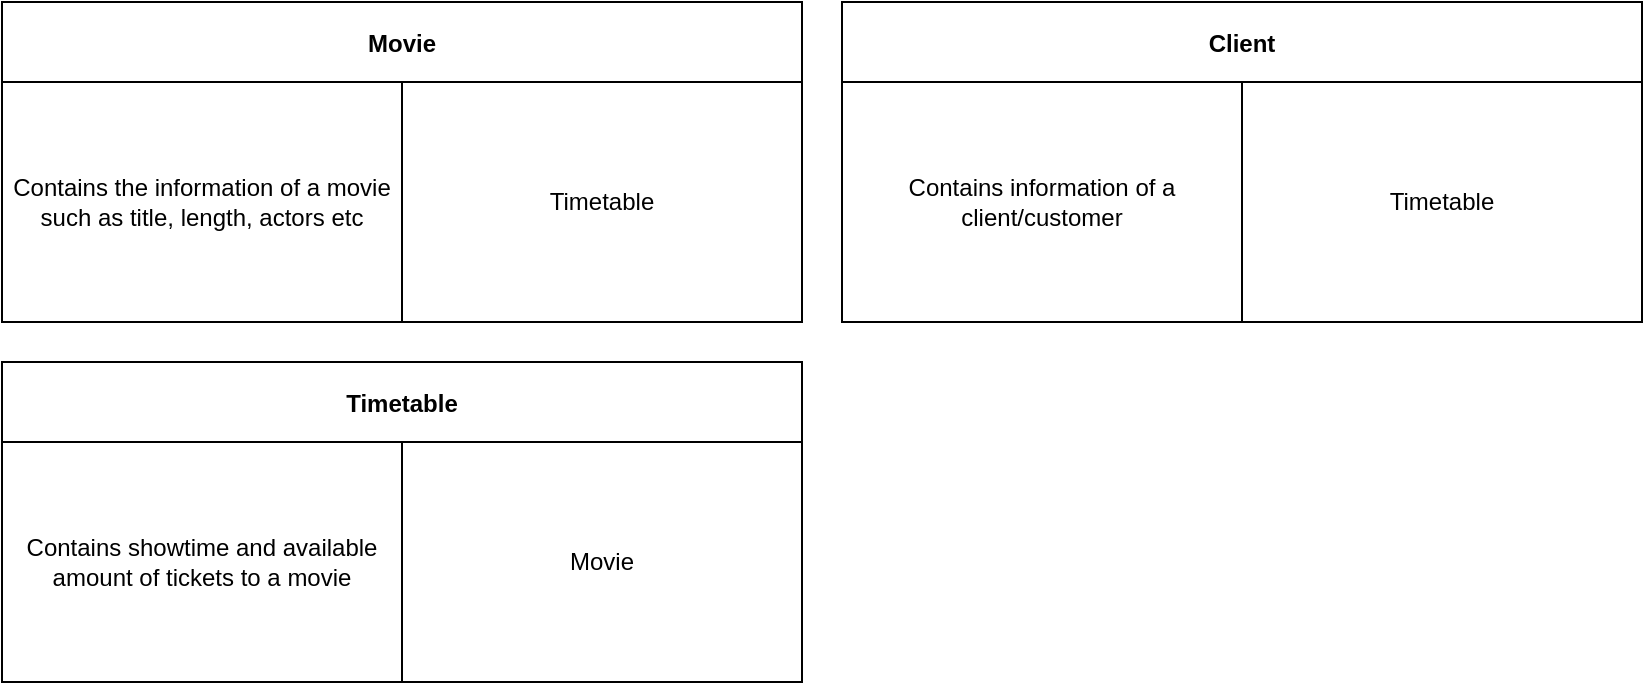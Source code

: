 <mxfile version="20.0.1" type="device"><diagram id="QT6CNqrty0gpGiIAVeY-" name="Page-1"><mxGraphModel dx="886" dy="477" grid="1" gridSize="10" guides="1" tooltips="1" connect="1" arrows="1" fold="1" page="1" pageScale="1" pageWidth="827" pageHeight="1169" math="0" shadow="0"><root><mxCell id="0"/><mxCell id="1" parent="0"/><mxCell id="7gP3v7x6mW11KHfsBpO2-1" value="Movie" style="shape=table;childLayout=tableLayout;startSize=40;collapsible=0;recursiveResize=0;expand=0;fontStyle=1;" vertex="1" parent="1"><mxGeometry x="200" y="230" width="400" height="160" as="geometry"/></mxCell><mxCell id="7gP3v7x6mW11KHfsBpO2-2" value="Actor 1" style="shape=tableRow;horizontal=0;startSize=200;swimlaneHead=0;swimlaneBody=0;top=0;left=0;bottom=0;right=0;dropTarget=0;fillColor=none;collapsible=0;recursiveResize=0;expand=0;fontStyle=1;" vertex="1" parent="7gP3v7x6mW11KHfsBpO2-1"><mxGeometry y="40" width="400" height="120" as="geometry"/></mxCell><mxCell id="7gP3v7x6mW11KHfsBpO2-3" value="" style="swimlane;swimlaneHead=0;swimlaneBody=0;fontStyle=0;connectable=0;fillColor=none;startSize=0;collapsible=0;recursiveResize=0;expand=0;fontStyle=1;" vertex="1" parent="7gP3v7x6mW11KHfsBpO2-2"><mxGeometry x="200" width="66" height="120" as="geometry"><mxRectangle width="66" height="120" as="alternateBounds"/></mxGeometry></mxCell><mxCell id="7gP3v7x6mW11KHfsBpO2-14" value="Timetable" style="rounded=0;whiteSpace=wrap;html=1;" vertex="1" parent="7gP3v7x6mW11KHfsBpO2-3"><mxGeometry width="200" height="120" as="geometry"/></mxCell><mxCell id="7gP3v7x6mW11KHfsBpO2-4" value="" style="swimlane;swimlaneHead=0;swimlaneBody=0;fontStyle=0;connectable=0;fillColor=none;startSize=0;collapsible=0;recursiveResize=0;expand=0;fontStyle=1;" vertex="1" parent="7gP3v7x6mW11KHfsBpO2-2"><mxGeometry x="266" width="68" height="120" as="geometry"><mxRectangle width="68" height="120" as="alternateBounds"/></mxGeometry></mxCell><mxCell id="7gP3v7x6mW11KHfsBpO2-5" value="" style="swimlane;swimlaneHead=0;swimlaneBody=0;fontStyle=0;connectable=0;fillColor=none;startSize=0;collapsible=0;recursiveResize=0;expand=0;fontStyle=1;" vertex="1" parent="7gP3v7x6mW11KHfsBpO2-2"><mxGeometry x="334" width="66" height="120" as="geometry"><mxRectangle width="66" height="120" as="alternateBounds"/></mxGeometry></mxCell><mxCell id="7gP3v7x6mW11KHfsBpO2-21" value="Contains the information of a movie&lt;br&gt;such as title, length, actors etc" style="rounded=0;whiteSpace=wrap;html=1;" vertex="1" parent="1"><mxGeometry x="200" y="270" width="200" height="120" as="geometry"/></mxCell><mxCell id="7gP3v7x6mW11KHfsBpO2-22" value="Timetable" style="shape=table;childLayout=tableLayout;startSize=40;collapsible=0;recursiveResize=0;expand=0;fontStyle=1;" vertex="1" parent="1"><mxGeometry x="200" y="410" width="400" height="160" as="geometry"/></mxCell><mxCell id="7gP3v7x6mW11KHfsBpO2-23" value="Actor 1" style="shape=tableRow;horizontal=0;startSize=200;swimlaneHead=0;swimlaneBody=0;top=0;left=0;bottom=0;right=0;dropTarget=0;fillColor=none;collapsible=0;recursiveResize=0;expand=0;fontStyle=1;" vertex="1" parent="7gP3v7x6mW11KHfsBpO2-22"><mxGeometry y="40" width="400" height="120" as="geometry"/></mxCell><mxCell id="7gP3v7x6mW11KHfsBpO2-24" value="" style="swimlane;swimlaneHead=0;swimlaneBody=0;fontStyle=0;connectable=0;fillColor=none;startSize=0;collapsible=0;recursiveResize=0;expand=0;fontStyle=1;" vertex="1" parent="7gP3v7x6mW11KHfsBpO2-23"><mxGeometry x="200" width="66" height="120" as="geometry"><mxRectangle width="66" height="120" as="alternateBounds"/></mxGeometry></mxCell><mxCell id="7gP3v7x6mW11KHfsBpO2-25" value="Movie" style="rounded=0;whiteSpace=wrap;html=1;" vertex="1" parent="7gP3v7x6mW11KHfsBpO2-24"><mxGeometry width="200" height="120" as="geometry"/></mxCell><mxCell id="7gP3v7x6mW11KHfsBpO2-26" value="" style="swimlane;swimlaneHead=0;swimlaneBody=0;fontStyle=0;connectable=0;fillColor=none;startSize=0;collapsible=0;recursiveResize=0;expand=0;fontStyle=1;" vertex="1" parent="7gP3v7x6mW11KHfsBpO2-23"><mxGeometry x="266" width="68" height="120" as="geometry"><mxRectangle width="68" height="120" as="alternateBounds"/></mxGeometry></mxCell><mxCell id="7gP3v7x6mW11KHfsBpO2-27" value="" style="swimlane;swimlaneHead=0;swimlaneBody=0;fontStyle=0;connectable=0;fillColor=none;startSize=0;collapsible=0;recursiveResize=0;expand=0;fontStyle=1;" vertex="1" parent="7gP3v7x6mW11KHfsBpO2-23"><mxGeometry x="334" width="66" height="120" as="geometry"><mxRectangle width="66" height="120" as="alternateBounds"/></mxGeometry></mxCell><mxCell id="7gP3v7x6mW11KHfsBpO2-28" value="Contains showtime and available amount of tickets to a movie" style="rounded=0;whiteSpace=wrap;html=1;" vertex="1" parent="1"><mxGeometry x="200" y="450" width="200" height="120" as="geometry"/></mxCell><mxCell id="7gP3v7x6mW11KHfsBpO2-29" value="Client" style="shape=table;childLayout=tableLayout;startSize=40;collapsible=0;recursiveResize=0;expand=0;fontStyle=1;" vertex="1" parent="1"><mxGeometry x="620" y="230" width="400" height="160" as="geometry"/></mxCell><mxCell id="7gP3v7x6mW11KHfsBpO2-30" value="Actor 1" style="shape=tableRow;horizontal=0;startSize=200;swimlaneHead=0;swimlaneBody=0;top=0;left=0;bottom=0;right=0;dropTarget=0;fillColor=none;collapsible=0;recursiveResize=0;expand=0;fontStyle=1;" vertex="1" parent="7gP3v7x6mW11KHfsBpO2-29"><mxGeometry y="40" width="400" height="120" as="geometry"/></mxCell><mxCell id="7gP3v7x6mW11KHfsBpO2-31" value="" style="swimlane;swimlaneHead=0;swimlaneBody=0;fontStyle=0;connectable=0;fillColor=none;startSize=0;collapsible=0;recursiveResize=0;expand=0;fontStyle=1;" vertex="1" parent="7gP3v7x6mW11KHfsBpO2-30"><mxGeometry x="200" width="66" height="120" as="geometry"><mxRectangle width="66" height="120" as="alternateBounds"/></mxGeometry></mxCell><mxCell id="7gP3v7x6mW11KHfsBpO2-32" value="Timetable" style="rounded=0;whiteSpace=wrap;html=1;" vertex="1" parent="7gP3v7x6mW11KHfsBpO2-31"><mxGeometry width="200" height="120" as="geometry"/></mxCell><mxCell id="7gP3v7x6mW11KHfsBpO2-33" value="" style="swimlane;swimlaneHead=0;swimlaneBody=0;fontStyle=0;connectable=0;fillColor=none;startSize=0;collapsible=0;recursiveResize=0;expand=0;fontStyle=1;" vertex="1" parent="7gP3v7x6mW11KHfsBpO2-30"><mxGeometry x="266" width="68" height="120" as="geometry"><mxRectangle width="68" height="120" as="alternateBounds"/></mxGeometry></mxCell><mxCell id="7gP3v7x6mW11KHfsBpO2-34" value="" style="swimlane;swimlaneHead=0;swimlaneBody=0;fontStyle=0;connectable=0;fillColor=none;startSize=0;collapsible=0;recursiveResize=0;expand=0;fontStyle=1;" vertex="1" parent="7gP3v7x6mW11KHfsBpO2-30"><mxGeometry x="334" width="66" height="120" as="geometry"><mxRectangle width="66" height="120" as="alternateBounds"/></mxGeometry></mxCell><mxCell id="7gP3v7x6mW11KHfsBpO2-41" value="Contains information of a client/customer" style="rounded=0;whiteSpace=wrap;html=1;" vertex="1" parent="1"><mxGeometry x="620" y="270" width="200" height="120" as="geometry"/></mxCell></root></mxGraphModel></diagram></mxfile>